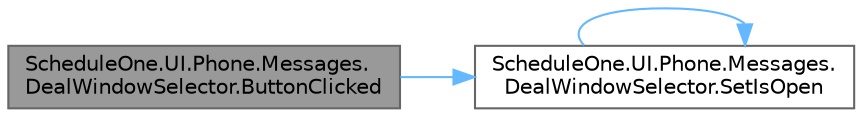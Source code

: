 digraph "ScheduleOne.UI.Phone.Messages.DealWindowSelector.ButtonClicked"
{
 // LATEX_PDF_SIZE
  bgcolor="transparent";
  edge [fontname=Helvetica,fontsize=10,labelfontname=Helvetica,labelfontsize=10];
  node [fontname=Helvetica,fontsize=10,shape=box,height=0.2,width=0.4];
  rankdir="LR";
  Node1 [id="Node000001",label="ScheduleOne.UI.Phone.Messages.\lDealWindowSelector.ButtonClicked",height=0.2,width=0.4,color="gray40", fillcolor="grey60", style="filled", fontcolor="black",tooltip=" "];
  Node1 -> Node2 [id="edge1_Node000001_Node000002",color="steelblue1",style="solid",tooltip=" "];
  Node2 [id="Node000002",label="ScheduleOne.UI.Phone.Messages.\lDealWindowSelector.SetIsOpen",height=0.2,width=0.4,color="grey40", fillcolor="white", style="filled",URL="$class_schedule_one_1_1_u_i_1_1_phone_1_1_messages_1_1_deal_window_selector.html#a9391d41c79ba430af34eed48389ec71d",tooltip=" "];
  Node2 -> Node2 [id="edge2_Node000002_Node000002",color="steelblue1",style="solid",tooltip=" "];
}
